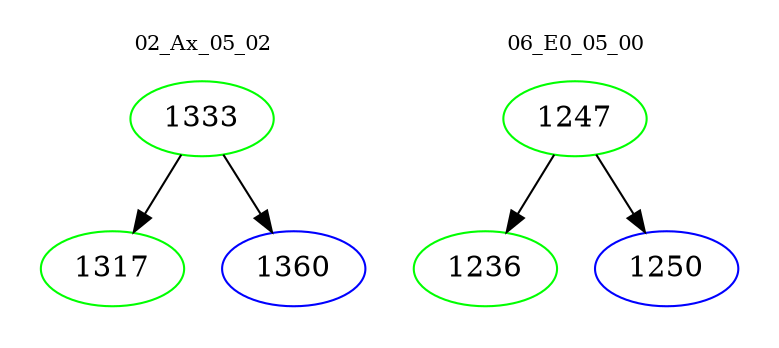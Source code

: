 digraph{
subgraph cluster_0 {
color = white
label = "02_Ax_05_02";
fontsize=10;
T0_1333 [label="1333", color="green"]
T0_1333 -> T0_1317 [color="black"]
T0_1317 [label="1317", color="green"]
T0_1333 -> T0_1360 [color="black"]
T0_1360 [label="1360", color="blue"]
}
subgraph cluster_1 {
color = white
label = "06_E0_05_00";
fontsize=10;
T1_1247 [label="1247", color="green"]
T1_1247 -> T1_1236 [color="black"]
T1_1236 [label="1236", color="green"]
T1_1247 -> T1_1250 [color="black"]
T1_1250 [label="1250", color="blue"]
}
}
